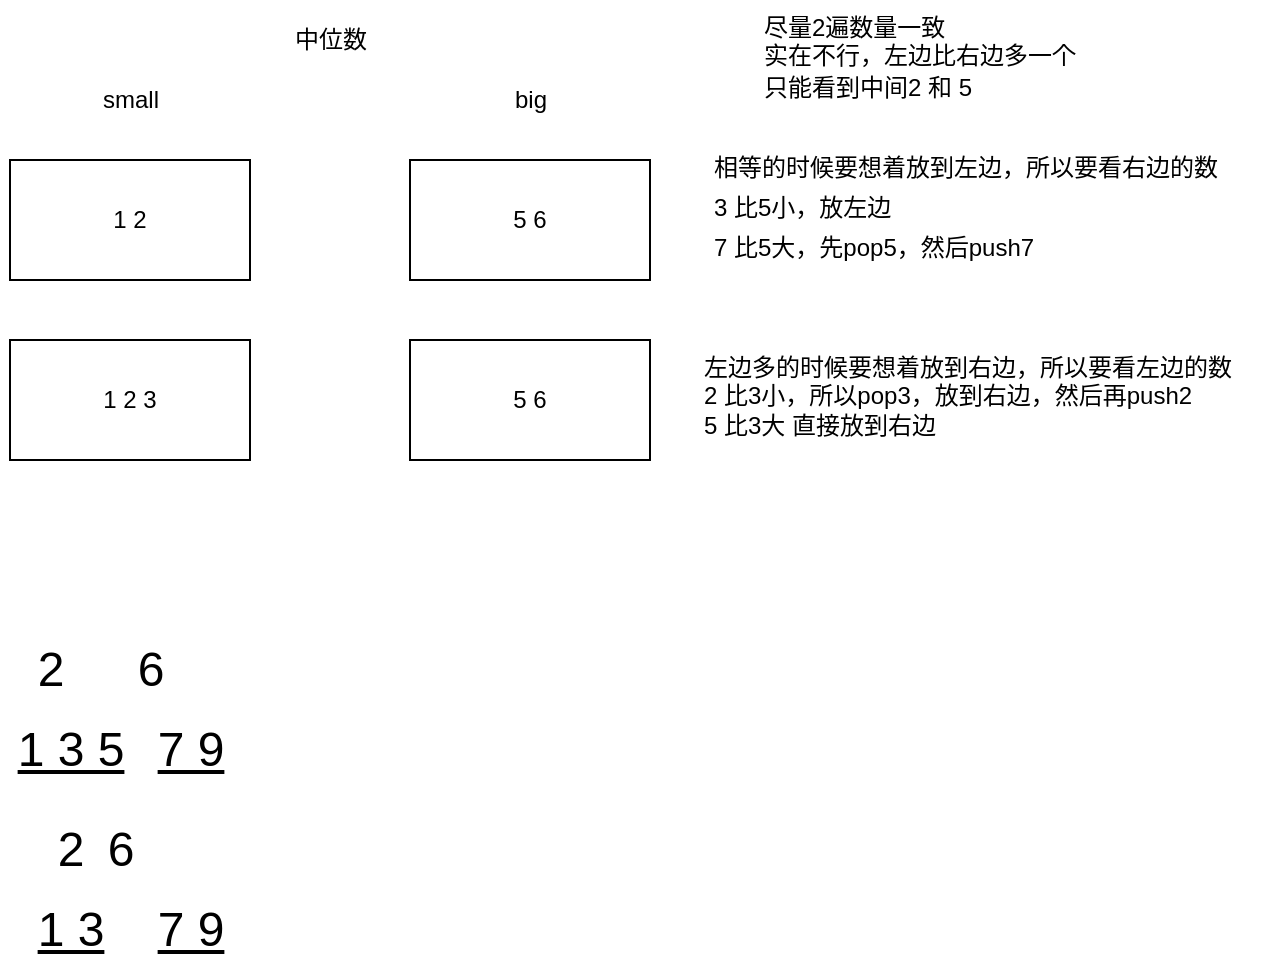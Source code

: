 <mxfile version="17.5.0" type="github">
  <diagram id="HCBJQfSwD9cLyGo4vJ9B" name="Page-1">
    <mxGraphModel dx="1094" dy="773" grid="1" gridSize="10" guides="1" tooltips="1" connect="1" arrows="1" fold="1" page="1" pageScale="1" pageWidth="827" pageHeight="1169" math="0" shadow="0">
      <root>
        <mxCell id="0" />
        <mxCell id="1" parent="0" />
        <mxCell id="ZgehLIWqsyQo6HQClaXU-1" value="1 2" style="rounded=0;whiteSpace=wrap;html=1;" vertex="1" parent="1">
          <mxGeometry x="100" y="160" width="120" height="60" as="geometry" />
        </mxCell>
        <mxCell id="ZgehLIWqsyQo6HQClaXU-2" value="5 6" style="rounded=0;whiteSpace=wrap;html=1;" vertex="1" parent="1">
          <mxGeometry x="300" y="160" width="120" height="60" as="geometry" />
        </mxCell>
        <mxCell id="ZgehLIWqsyQo6HQClaXU-3" value="1 2 3" style="rounded=0;whiteSpace=wrap;html=1;" vertex="1" parent="1">
          <mxGeometry x="100" y="250" width="120" height="60" as="geometry" />
        </mxCell>
        <mxCell id="ZgehLIWqsyQo6HQClaXU-4" value="5 6" style="rounded=0;whiteSpace=wrap;html=1;" vertex="1" parent="1">
          <mxGeometry x="300" y="250" width="120" height="60" as="geometry" />
        </mxCell>
        <mxCell id="ZgehLIWqsyQo6HQClaXU-7" value="中位数" style="text;html=1;align=center;verticalAlign=middle;resizable=0;points=[];autosize=1;strokeColor=none;fillColor=none;" vertex="1" parent="1">
          <mxGeometry x="235" y="90" width="50" height="20" as="geometry" />
        </mxCell>
        <mxCell id="ZgehLIWqsyQo6HQClaXU-8" value="small" style="text;html=1;align=center;verticalAlign=middle;resizable=0;points=[];autosize=1;strokeColor=none;fillColor=none;" vertex="1" parent="1">
          <mxGeometry x="140" y="120" width="40" height="20" as="geometry" />
        </mxCell>
        <mxCell id="ZgehLIWqsyQo6HQClaXU-9" value="big" style="text;html=1;align=center;verticalAlign=middle;resizable=0;points=[];autosize=1;strokeColor=none;fillColor=none;" vertex="1" parent="1">
          <mxGeometry x="345" y="120" width="30" height="20" as="geometry" />
        </mxCell>
        <mxCell id="ZgehLIWqsyQo6HQClaXU-10" value="3 比5小，放左边" style="text;html=1;align=left;verticalAlign=top;resizable=0;points=[];autosize=1;strokeColor=none;fillColor=none;" vertex="1" parent="1">
          <mxGeometry x="450" y="170" width="100" height="20" as="geometry" />
        </mxCell>
        <mxCell id="ZgehLIWqsyQo6HQClaXU-11" value="7 比5大，先pop5，然后push7" style="text;html=1;align=left;verticalAlign=top;resizable=0;points=[];autosize=1;strokeColor=none;fillColor=none;" vertex="1" parent="1">
          <mxGeometry x="450" y="190" width="180" height="20" as="geometry" />
        </mxCell>
        <mxCell id="ZgehLIWqsyQo6HQClaXU-12" value="尽量2遍数量一致&lt;br&gt;实在不行，左边比右边多一个" style="text;html=1;align=left;verticalAlign=top;resizable=0;points=[];autosize=1;strokeColor=none;fillColor=none;" vertex="1" parent="1">
          <mxGeometry x="475" y="80" width="170" height="30" as="geometry" />
        </mxCell>
        <mxCell id="ZgehLIWqsyQo6HQClaXU-13" value="只能看到中间2 和 5" style="text;html=1;align=left;verticalAlign=top;resizable=0;points=[];autosize=1;strokeColor=none;fillColor=none;" vertex="1" parent="1">
          <mxGeometry x="475" y="110" width="120" height="20" as="geometry" />
        </mxCell>
        <mxCell id="ZgehLIWqsyQo6HQClaXU-14" value="左边多的时候要想着放到右边，所以要看左边的数&lt;br&gt;2 比3小，所以pop3，放到右边，然后再push2&lt;br&gt;5 比3大 直接放到右边" style="text;html=1;align=left;verticalAlign=top;resizable=0;points=[];autosize=1;strokeColor=none;fillColor=none;" vertex="1" parent="1">
          <mxGeometry x="445" y="250" width="280" height="50" as="geometry" />
        </mxCell>
        <mxCell id="ZgehLIWqsyQo6HQClaXU-15" value="相等的时候要想着放到左边，所以要看右边的数" style="text;html=1;align=left;verticalAlign=top;resizable=0;points=[];autosize=1;strokeColor=none;fillColor=none;" vertex="1" parent="1">
          <mxGeometry x="450" y="150" width="270" height="20" as="geometry" />
        </mxCell>
        <mxCell id="ZgehLIWqsyQo6HQClaXU-16" value="&lt;u style=&quot;font-size: 24px;&quot;&gt;1 3 5&lt;/u&gt;" style="text;html=1;align=center;verticalAlign=middle;resizable=0;points=[];autosize=1;strokeColor=none;fillColor=none;fontSize=24;" vertex="1" parent="1">
          <mxGeometry x="95" y="440" width="70" height="30" as="geometry" />
        </mxCell>
        <mxCell id="ZgehLIWqsyQo6HQClaXU-17" value="&lt;u style=&quot;font-size: 24px&quot;&gt;7 9&lt;/u&gt;" style="text;html=1;align=center;verticalAlign=middle;resizable=0;points=[];autosize=1;strokeColor=none;fillColor=none;fontSize=24;" vertex="1" parent="1">
          <mxGeometry x="165" y="440" width="50" height="30" as="geometry" />
        </mxCell>
        <mxCell id="ZgehLIWqsyQo6HQClaXU-18" value="&lt;u style=&quot;font-size: 24px&quot;&gt;1 3&lt;/u&gt;" style="text;html=1;align=center;verticalAlign=middle;resizable=0;points=[];autosize=1;strokeColor=none;fillColor=none;fontSize=24;" vertex="1" parent="1">
          <mxGeometry x="105" y="530" width="50" height="30" as="geometry" />
        </mxCell>
        <mxCell id="ZgehLIWqsyQo6HQClaXU-19" value="&lt;u style=&quot;font-size: 24px&quot;&gt;7 9&lt;/u&gt;" style="text;html=1;align=center;verticalAlign=middle;resizable=0;points=[];autosize=1;strokeColor=none;fillColor=none;fontSize=24;" vertex="1" parent="1">
          <mxGeometry x="165" y="530" width="50" height="30" as="geometry" />
        </mxCell>
        <mxCell id="ZgehLIWqsyQo6HQClaXU-20" value="2" style="text;html=1;align=center;verticalAlign=middle;resizable=0;points=[];autosize=1;strokeColor=none;fillColor=none;fontSize=24;" vertex="1" parent="1">
          <mxGeometry x="105" y="400" width="30" height="30" as="geometry" />
        </mxCell>
        <mxCell id="ZgehLIWqsyQo6HQClaXU-21" value="6" style="text;html=1;align=center;verticalAlign=middle;resizable=0;points=[];autosize=1;strokeColor=none;fillColor=none;fontSize=24;" vertex="1" parent="1">
          <mxGeometry x="155" y="400" width="30" height="30" as="geometry" />
        </mxCell>
        <mxCell id="ZgehLIWqsyQo6HQClaXU-22" value="2" style="text;html=1;align=center;verticalAlign=middle;resizable=0;points=[];autosize=1;strokeColor=none;fillColor=none;fontSize=24;" vertex="1" parent="1">
          <mxGeometry x="115" y="490" width="30" height="30" as="geometry" />
        </mxCell>
        <mxCell id="ZgehLIWqsyQo6HQClaXU-23" value="6" style="text;html=1;align=center;verticalAlign=middle;resizable=0;points=[];autosize=1;strokeColor=none;fillColor=none;fontSize=24;" vertex="1" parent="1">
          <mxGeometry x="140" y="490" width="30" height="30" as="geometry" />
        </mxCell>
      </root>
    </mxGraphModel>
  </diagram>
</mxfile>
